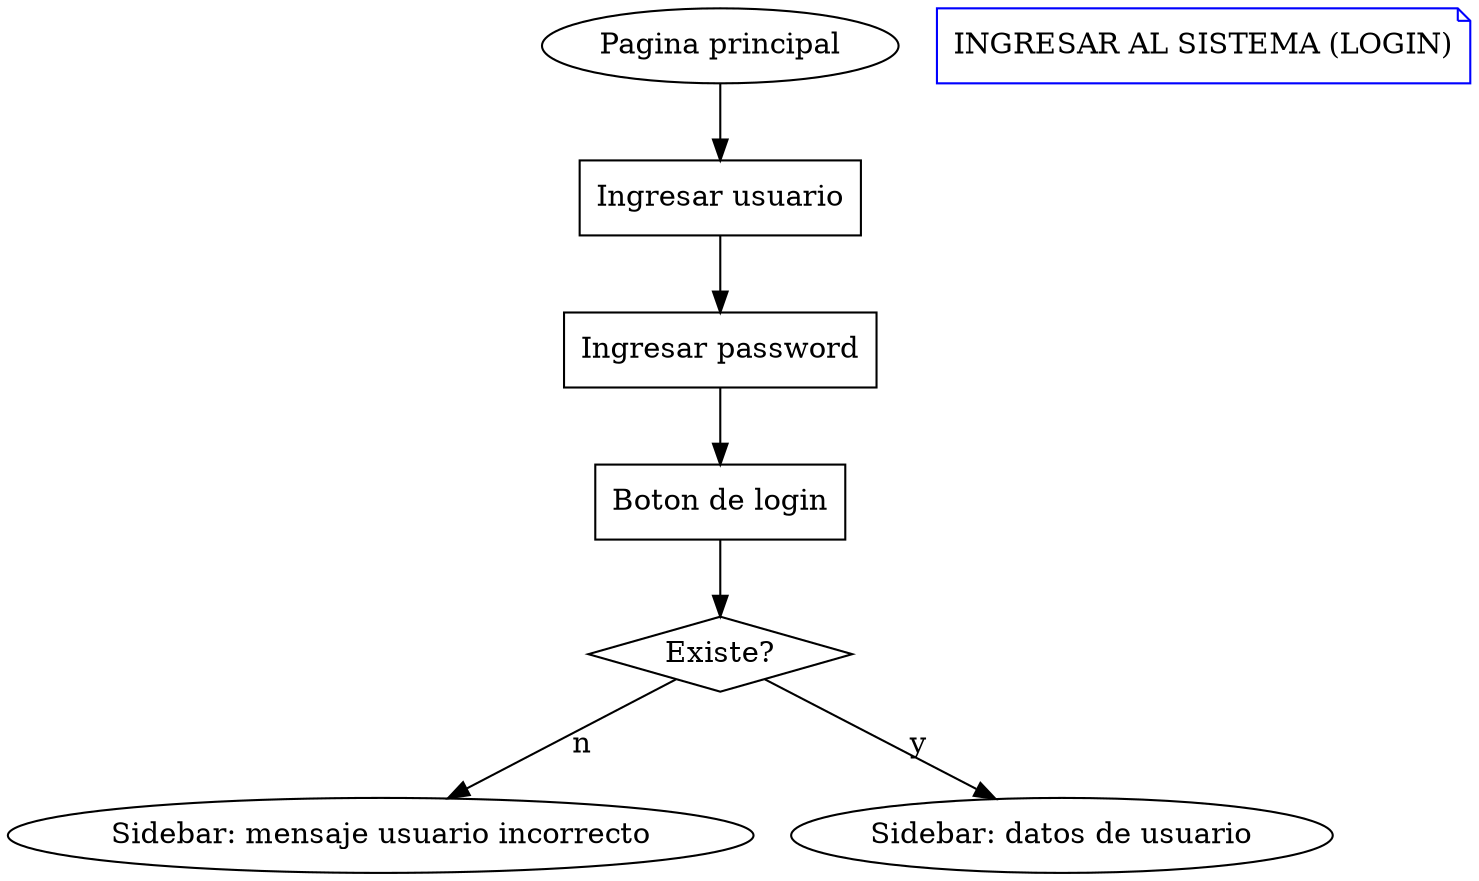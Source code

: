 digraph G {

    node[shape=box];
    
    { node[shape=diamond] "Existe?"
    }
    
    { node[shape=ellipse] "Pagina principal"
                          "Sidebar: mensaje usuario incorrecto"
                          "Sidebar: datos de usuario"
    }
    
    { node [shape=note color=blue] "INGRESAR AL SISTEMA (LOGIN)" }
    
    "Pagina principal" -> "Ingresar usuario" -> "Ingresar password"
    -> "Boton de login" -> "Existe?"
    
    "Existe?" -> "Sidebar: datos de usuario" [label="y"]
    "Existe?" -> "Sidebar: mensaje usuario incorrecto" [label="n"]
}


